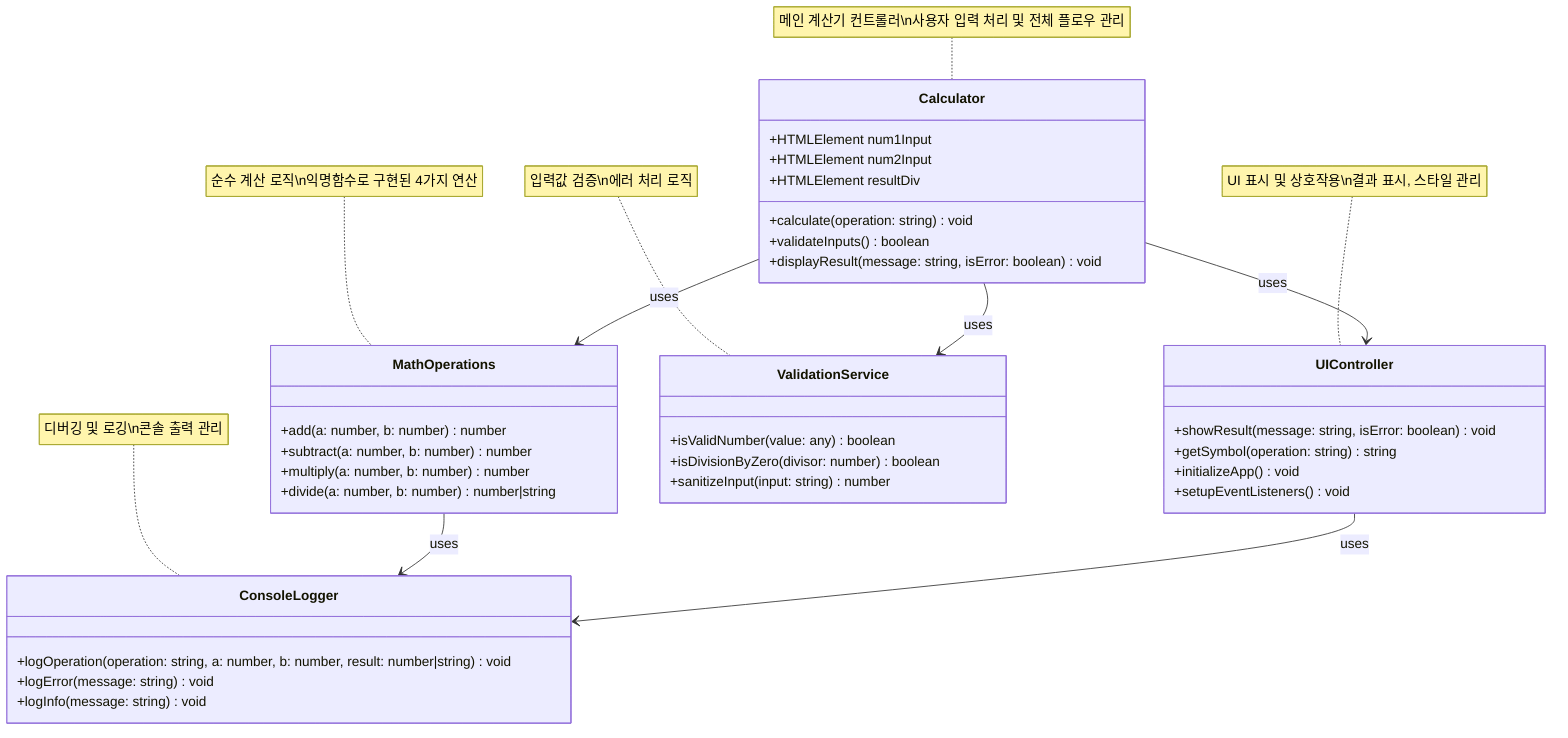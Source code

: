 classDiagram
    class Calculator {
        +HTMLElement num1Input
        +HTMLElement num2Input
        +HTMLElement resultDiv
        +calculate(operation: string) void
        +validateInputs() boolean
        +displayResult(message: string, isError: boolean) void
    }
    
    class MathOperations {
        +add(a: number, b: number) number
        +subtract(a: number, b: number) number
        +multiply(a: number, b: number) number
        +divide(a: number, b: number) number|string
    }
    
    class UIController {
        +showResult(message: string, isError: boolean) void
        +getSymbol(operation: string) string
        +initializeApp() void
        +setupEventListeners() void
    }
    
    class ValidationService {
        +isValidNumber(value: any) boolean
        +isDivisionByZero(divisor: number) boolean
        +sanitizeInput(input: string) number
    }
    
    class ConsoleLogger {
        +logOperation(operation: string, a: number, b: number, result: number|string) void
        +logError(message: string) void
        +logInfo(message: string) void
    }
    
    Calculator --> MathOperations : uses
    Calculator --> UIController : uses
    Calculator --> ValidationService : uses
    MathOperations --> ConsoleLogger : uses
    UIController --> ConsoleLogger : uses
    
    note for Calculator "메인 계산기 컨트롤러\n사용자 입력 처리 및 전체 플로우 관리"
    note for MathOperations "순수 계산 로직\n익명함수로 구현된 4가지 연산"
    note for UIController "UI 표시 및 상호작용\n결과 표시, 스타일 관리"
    note for ValidationService "입력값 검증\n에러 처리 로직"
    note for ConsoleLogger "디버깅 및 로깅\n콘솔 출력 관리"